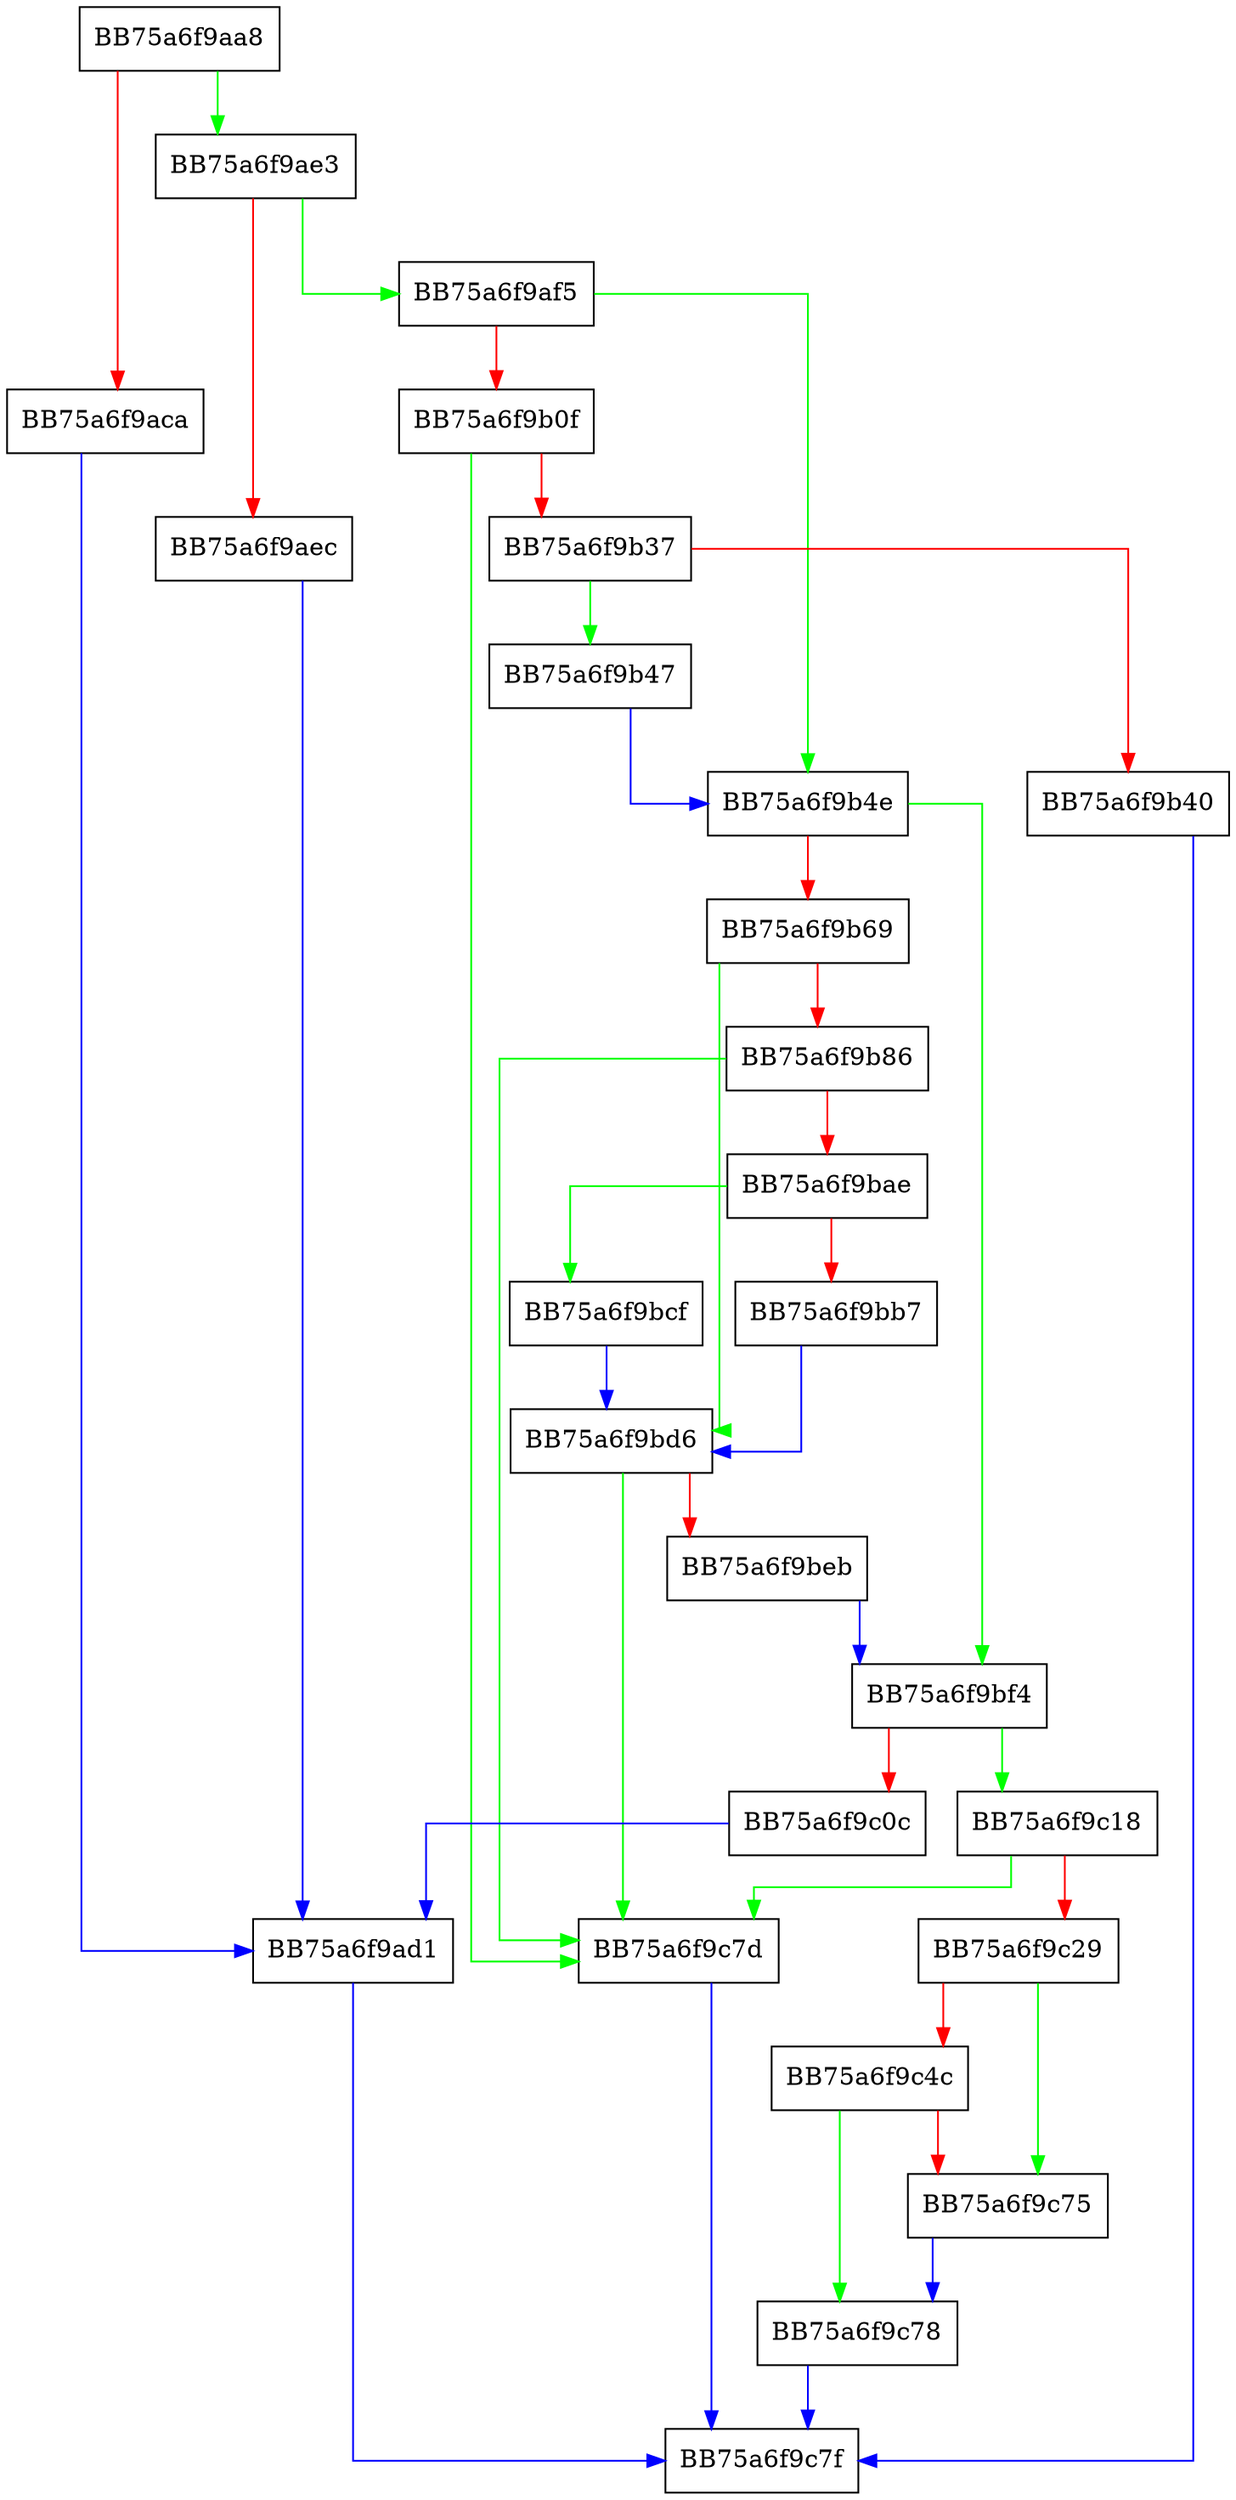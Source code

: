 digraph setTimeout {
  node [shape="box"];
  graph [splines=ortho];
  BB75a6f9aa8 -> BB75a6f9ae3 [color="green"];
  BB75a6f9aa8 -> BB75a6f9aca [color="red"];
  BB75a6f9aca -> BB75a6f9ad1 [color="blue"];
  BB75a6f9ad1 -> BB75a6f9c7f [color="blue"];
  BB75a6f9ae3 -> BB75a6f9af5 [color="green"];
  BB75a6f9ae3 -> BB75a6f9aec [color="red"];
  BB75a6f9aec -> BB75a6f9ad1 [color="blue"];
  BB75a6f9af5 -> BB75a6f9b4e [color="green"];
  BB75a6f9af5 -> BB75a6f9b0f [color="red"];
  BB75a6f9b0f -> BB75a6f9c7d [color="green"];
  BB75a6f9b0f -> BB75a6f9b37 [color="red"];
  BB75a6f9b37 -> BB75a6f9b47 [color="green"];
  BB75a6f9b37 -> BB75a6f9b40 [color="red"];
  BB75a6f9b40 -> BB75a6f9c7f [color="blue"];
  BB75a6f9b47 -> BB75a6f9b4e [color="blue"];
  BB75a6f9b4e -> BB75a6f9bf4 [color="green"];
  BB75a6f9b4e -> BB75a6f9b69 [color="red"];
  BB75a6f9b69 -> BB75a6f9bd6 [color="green"];
  BB75a6f9b69 -> BB75a6f9b86 [color="red"];
  BB75a6f9b86 -> BB75a6f9c7d [color="green"];
  BB75a6f9b86 -> BB75a6f9bae [color="red"];
  BB75a6f9bae -> BB75a6f9bcf [color="green"];
  BB75a6f9bae -> BB75a6f9bb7 [color="red"];
  BB75a6f9bb7 -> BB75a6f9bd6 [color="blue"];
  BB75a6f9bcf -> BB75a6f9bd6 [color="blue"];
  BB75a6f9bd6 -> BB75a6f9c7d [color="green"];
  BB75a6f9bd6 -> BB75a6f9beb [color="red"];
  BB75a6f9beb -> BB75a6f9bf4 [color="blue"];
  BB75a6f9bf4 -> BB75a6f9c18 [color="green"];
  BB75a6f9bf4 -> BB75a6f9c0c [color="red"];
  BB75a6f9c0c -> BB75a6f9ad1 [color="blue"];
  BB75a6f9c18 -> BB75a6f9c7d [color="green"];
  BB75a6f9c18 -> BB75a6f9c29 [color="red"];
  BB75a6f9c29 -> BB75a6f9c75 [color="green"];
  BB75a6f9c29 -> BB75a6f9c4c [color="red"];
  BB75a6f9c4c -> BB75a6f9c78 [color="green"];
  BB75a6f9c4c -> BB75a6f9c75 [color="red"];
  BB75a6f9c75 -> BB75a6f9c78 [color="blue"];
  BB75a6f9c78 -> BB75a6f9c7f [color="blue"];
  BB75a6f9c7d -> BB75a6f9c7f [color="blue"];
}